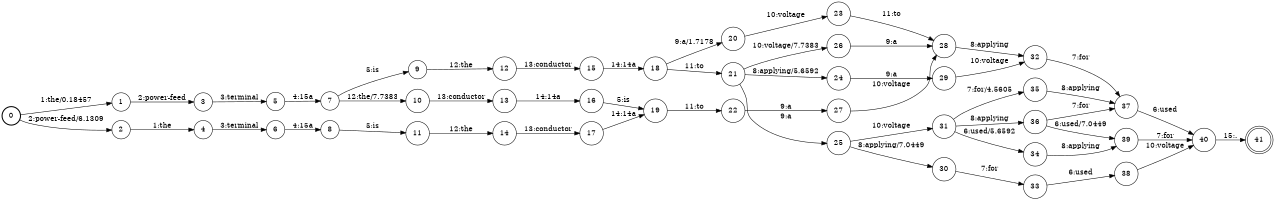 digraph FST {
rankdir = LR;
size = "8.5,11";
label = "";
center = 1;
orientation = Portrait;
ranksep = "0.4";
nodesep = "0.25";
0 [label = "0", shape = circle, style = bold, fontsize = 14]
	0 -> 1 [label = "1:the/0.18457", fontsize = 14];
	0 -> 2 [label = "2:power-feed/6.1309", fontsize = 14];
1 [label = "1", shape = circle, style = solid, fontsize = 14]
	1 -> 3 [label = "2:power-feed", fontsize = 14];
2 [label = "2", shape = circle, style = solid, fontsize = 14]
	2 -> 4 [label = "1:the", fontsize = 14];
3 [label = "3", shape = circle, style = solid, fontsize = 14]
	3 -> 5 [label = "3:terminal", fontsize = 14];
4 [label = "4", shape = circle, style = solid, fontsize = 14]
	4 -> 6 [label = "3:terminal", fontsize = 14];
5 [label = "5", shape = circle, style = solid, fontsize = 14]
	5 -> 7 [label = "4:15a", fontsize = 14];
6 [label = "6", shape = circle, style = solid, fontsize = 14]
	6 -> 8 [label = "4:15a", fontsize = 14];
7 [label = "7", shape = circle, style = solid, fontsize = 14]
	7 -> 10 [label = "12:the/7.7383", fontsize = 14];
	7 -> 9 [label = "5:is", fontsize = 14];
8 [label = "8", shape = circle, style = solid, fontsize = 14]
	8 -> 11 [label = "5:is", fontsize = 14];
9 [label = "9", shape = circle, style = solid, fontsize = 14]
	9 -> 12 [label = "12:the", fontsize = 14];
10 [label = "10", shape = circle, style = solid, fontsize = 14]
	10 -> 13 [label = "13:conductor", fontsize = 14];
11 [label = "11", shape = circle, style = solid, fontsize = 14]
	11 -> 14 [label = "12:the", fontsize = 14];
12 [label = "12", shape = circle, style = solid, fontsize = 14]
	12 -> 15 [label = "13:conductor", fontsize = 14];
13 [label = "13", shape = circle, style = solid, fontsize = 14]
	13 -> 16 [label = "14:14a", fontsize = 14];
14 [label = "14", shape = circle, style = solid, fontsize = 14]
	14 -> 17 [label = "13:conductor", fontsize = 14];
15 [label = "15", shape = circle, style = solid, fontsize = 14]
	15 -> 18 [label = "14:14a", fontsize = 14];
16 [label = "16", shape = circle, style = solid, fontsize = 14]
	16 -> 19 [label = "5:is", fontsize = 14];
17 [label = "17", shape = circle, style = solid, fontsize = 14]
	17 -> 19 [label = "14:14a", fontsize = 14];
18 [label = "18", shape = circle, style = solid, fontsize = 14]
	18 -> 20 [label = "9:a/1.7178", fontsize = 14];
	18 -> 21 [label = "11:to", fontsize = 14];
19 [label = "19", shape = circle, style = solid, fontsize = 14]
	19 -> 22 [label = "11:to", fontsize = 14];
20 [label = "20", shape = circle, style = solid, fontsize = 14]
	20 -> 23 [label = "10:voltage", fontsize = 14];
21 [label = "21", shape = circle, style = solid, fontsize = 14]
	21 -> 24 [label = "8:applying/5.6592", fontsize = 14];
	21 -> 25 [label = "9:a", fontsize = 14];
	21 -> 26 [label = "10:voltage/7.7383", fontsize = 14];
22 [label = "22", shape = circle, style = solid, fontsize = 14]
	22 -> 27 [label = "9:a", fontsize = 14];
23 [label = "23", shape = circle, style = solid, fontsize = 14]
	23 -> 28 [label = "11:to", fontsize = 14];
24 [label = "24", shape = circle, style = solid, fontsize = 14]
	24 -> 29 [label = "9:a", fontsize = 14];
25 [label = "25", shape = circle, style = solid, fontsize = 14]
	25 -> 30 [label = "8:applying/7.0449", fontsize = 14];
	25 -> 31 [label = "10:voltage", fontsize = 14];
26 [label = "26", shape = circle, style = solid, fontsize = 14]
	26 -> 28 [label = "9:a", fontsize = 14];
27 [label = "27", shape = circle, style = solid, fontsize = 14]
	27 -> 28 [label = "10:voltage", fontsize = 14];
28 [label = "28", shape = circle, style = solid, fontsize = 14]
	28 -> 32 [label = "8:applying", fontsize = 14];
29 [label = "29", shape = circle, style = solid, fontsize = 14]
	29 -> 32 [label = "10:voltage", fontsize = 14];
30 [label = "30", shape = circle, style = solid, fontsize = 14]
	30 -> 33 [label = "7:for", fontsize = 14];
31 [label = "31", shape = circle, style = solid, fontsize = 14]
	31 -> 34 [label = "6:used/5.6592", fontsize = 14];
	31 -> 35 [label = "7:for/4.5605", fontsize = 14];
	31 -> 36 [label = "8:applying", fontsize = 14];
32 [label = "32", shape = circle, style = solid, fontsize = 14]
	32 -> 37 [label = "7:for", fontsize = 14];
33 [label = "33", shape = circle, style = solid, fontsize = 14]
	33 -> 38 [label = "6:used", fontsize = 14];
34 [label = "34", shape = circle, style = solid, fontsize = 14]
	34 -> 39 [label = "8:applying", fontsize = 14];
35 [label = "35", shape = circle, style = solid, fontsize = 14]
	35 -> 37 [label = "8:applying", fontsize = 14];
36 [label = "36", shape = circle, style = solid, fontsize = 14]
	36 -> 39 [label = "6:used/7.0449", fontsize = 14];
	36 -> 37 [label = "7:for", fontsize = 14];
37 [label = "37", shape = circle, style = solid, fontsize = 14]
	37 -> 40 [label = "6:used", fontsize = 14];
38 [label = "38", shape = circle, style = solid, fontsize = 14]
	38 -> 40 [label = "10:voltage", fontsize = 14];
39 [label = "39", shape = circle, style = solid, fontsize = 14]
	39 -> 40 [label = "7:for", fontsize = 14];
40 [label = "40", shape = circle, style = solid, fontsize = 14]
	40 -> 41 [label = "15:.", fontsize = 14];
41 [label = "41", shape = doublecircle, style = solid, fontsize = 14]
}
